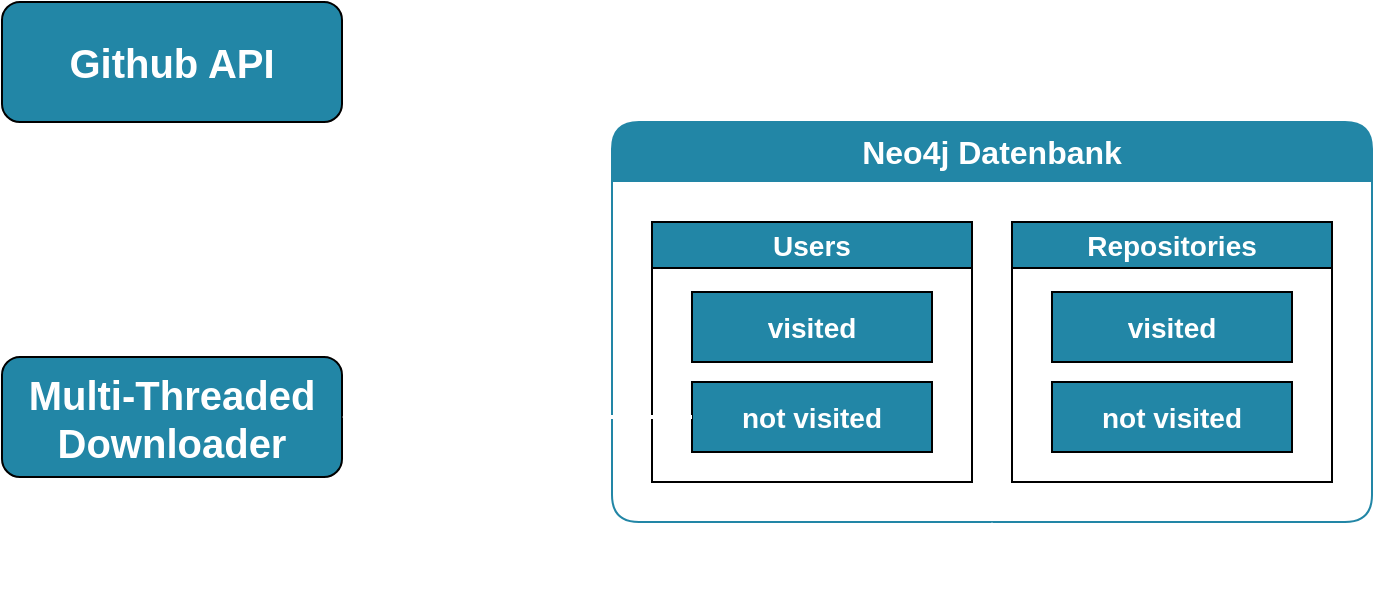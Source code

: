 <mxfile version="22.1.2" type="device">
  <diagram name="Page-1" id="qEXNH9ryPsoEt5tS8dVW">
    <mxGraphModel dx="1036" dy="614" grid="1" gridSize="10" guides="1" tooltips="1" connect="1" arrows="1" fold="1" page="1" pageScale="1" pageWidth="850" pageHeight="1100" math="0" shadow="0">
      <root>
        <mxCell id="0" />
        <mxCell id="1" parent="0" />
        <mxCell id="uggyb0Wz4WEiWCctIr5t-20" style="edgeStyle=orthogonalEdgeStyle;rounded=0;orthogonalLoop=1;jettySize=auto;html=1;entryX=0.5;entryY=0;entryDx=0;entryDy=0;strokeWidth=2;strokeColor=#FFFFFF;" parent="1" source="uggyb0Wz4WEiWCctIr5t-1" target="uggyb0Wz4WEiWCctIr5t-14" edge="1">
          <mxGeometry relative="1" as="geometry" />
        </mxCell>
        <mxCell id="uggyb0Wz4WEiWCctIr5t-1" value="&lt;b&gt;&lt;font style=&quot;font-size: 20px;&quot;&gt;Github API&lt;/font&gt;&lt;/b&gt;" style="rounded=1;whiteSpace=wrap;html=1;fillColor=#2286A6;fontColor=#FFFFFF;" parent="1" vertex="1">
          <mxGeometry x="120" y="10" width="170" height="60" as="geometry" />
        </mxCell>
        <mxCell id="uggyb0Wz4WEiWCctIr5t-3" value="&lt;font style=&quot;font-size: 16px;&quot;&gt;Neo4j Datenbank&lt;/font&gt;" style="swimlane;whiteSpace=wrap;html=1;startSize=30;fillColor=#2286A6;strokeColor=#2286A6;swimlaneFillColor=none;strokeWidth=1;swimlaneLine=0;rounded=1;fillStyle=auto;fontColor=#FFFFFF;" parent="1" vertex="1">
          <mxGeometry x="425" y="70" width="380" height="200" as="geometry" />
        </mxCell>
        <mxCell id="uggyb0Wz4WEiWCctIr5t-5" value="&lt;font style=&quot;font-size: 14px;&quot;&gt;Users&lt;/font&gt;" style="swimlane;whiteSpace=wrap;html=1;fillColor=#2286A6;fontColor=#FFFFFF;" parent="uggyb0Wz4WEiWCctIr5t-3" vertex="1">
          <mxGeometry x="20" y="50" width="160" height="130" as="geometry" />
        </mxCell>
        <mxCell id="uggyb0Wz4WEiWCctIr5t-8" value="&lt;font style=&quot;font-size: 14px;&quot;&gt;&lt;b&gt;visited&lt;/b&gt;&lt;/font&gt;" style="rounded=0;whiteSpace=wrap;html=1;fillColor=#2286A6;fontColor=#FFFFFF;" parent="uggyb0Wz4WEiWCctIr5t-5" vertex="1">
          <mxGeometry x="20" y="35" width="120" height="35" as="geometry" />
        </mxCell>
        <mxCell id="uggyb0Wz4WEiWCctIr5t-9" value="&lt;font style=&quot;font-size: 14px;&quot;&gt;&lt;b&gt;not visited&lt;/b&gt;&lt;/font&gt;" style="rounded=0;whiteSpace=wrap;html=1;fillColor=#2286A6;fontColor=#FFFFFF;" parent="uggyb0Wz4WEiWCctIr5t-5" vertex="1">
          <mxGeometry x="20" y="80" width="120" height="35" as="geometry" />
        </mxCell>
        <mxCell id="uggyb0Wz4WEiWCctIr5t-6" value="&lt;font style=&quot;font-size: 14px;&quot;&gt;Repositories&lt;/font&gt;" style="swimlane;whiteSpace=wrap;html=1;fillColor=#2286A6;fontColor=#FFFFFF;" parent="uggyb0Wz4WEiWCctIr5t-3" vertex="1">
          <mxGeometry x="200" y="50" width="160" height="130" as="geometry" />
        </mxCell>
        <mxCell id="uggyb0Wz4WEiWCctIr5t-10" value="&lt;font style=&quot;font-size: 14px;&quot;&gt;&lt;b&gt;visited&lt;/b&gt;&lt;/font&gt;" style="rounded=0;whiteSpace=wrap;html=1;fillColor=#2286A6;fontColor=#FFFFFF;" parent="uggyb0Wz4WEiWCctIr5t-6" vertex="1">
          <mxGeometry x="20" y="35" width="120" height="35" as="geometry" />
        </mxCell>
        <mxCell id="uggyb0Wz4WEiWCctIr5t-11" value="&lt;font style=&quot;font-size: 14px;&quot;&gt;&lt;b&gt;not visited&lt;/b&gt;&lt;/font&gt;" style="rounded=0;whiteSpace=wrap;html=1;fillColor=#2286A6;fontColor=#FFFFFF;" parent="uggyb0Wz4WEiWCctIr5t-6" vertex="1">
          <mxGeometry x="20" y="80" width="120" height="35" as="geometry" />
        </mxCell>
        <mxCell id="uggyb0Wz4WEiWCctIr5t-22" style="edgeStyle=orthogonalEdgeStyle;rounded=0;orthogonalLoop=1;jettySize=auto;html=1;entryX=0.5;entryY=1;entryDx=0;entryDy=0;strokeWidth=2;strokeColor=#FFFFFF;" parent="1" source="uggyb0Wz4WEiWCctIr5t-14" target="uggyb0Wz4WEiWCctIr5t-3" edge="1">
          <mxGeometry relative="1" as="geometry">
            <Array as="points">
              <mxPoint x="205" y="300" />
              <mxPoint x="615" y="300" />
            </Array>
          </mxGeometry>
        </mxCell>
        <mxCell id="uggyb0Wz4WEiWCctIr5t-14" value="&lt;b&gt;&lt;font style=&quot;font-size: 20px;&quot;&gt;Multi-Threaded Downloader&lt;/font&gt;&lt;/b&gt;" style="rounded=1;whiteSpace=wrap;html=1;gradientColor=none;fillColor=#2286A6;fontColor=#FFFFFF;" parent="1" vertex="1">
          <mxGeometry x="120" y="187.5" width="170" height="60" as="geometry" />
        </mxCell>
        <mxCell id="uggyb0Wz4WEiWCctIr5t-17" value="&lt;b&gt;&lt;font style=&quot;font-size: 14px;&quot;&gt;Users to search&lt;/font&gt;&lt;/b&gt;" style="text;html=1;strokeColor=none;fillColor=none;align=center;verticalAlign=middle;whiteSpace=wrap;rounded=0;strokeWidth=1;fontColor=#FFFFFF;" parent="1" vertex="1">
          <mxGeometry x="310" y="190" width="120" height="30" as="geometry" />
        </mxCell>
        <mxCell id="uggyb0Wz4WEiWCctIr5t-19" style="edgeStyle=orthogonalEdgeStyle;rounded=0;orthogonalLoop=1;jettySize=auto;html=1;entryX=1;entryY=0.5;entryDx=0;entryDy=0;strokeWidth=2;strokeColor=#FFFFFF;" parent="1" source="uggyb0Wz4WEiWCctIr5t-9" target="uggyb0Wz4WEiWCctIr5t-14" edge="1">
          <mxGeometry relative="1" as="geometry" />
        </mxCell>
        <mxCell id="uggyb0Wz4WEiWCctIr5t-21" value="&lt;b&gt;&lt;font style=&quot;font-size: 14px;&quot;&gt;User-/Repo-&lt;br&gt;Data&lt;/font&gt;&lt;/b&gt;" style="text;html=1;strokeColor=none;fillColor=none;align=center;verticalAlign=middle;whiteSpace=wrap;rounded=0;rotation=90;fontColor=#FFFFFF;" parent="1" vertex="1">
          <mxGeometry x="165" y="110" width="120" height="40" as="geometry" />
        </mxCell>
        <mxCell id="uggyb0Wz4WEiWCctIr5t-23" value="&lt;b&gt;&lt;font style=&quot;font-size: 14px;&quot;&gt;User-/Repo-Data&lt;/font&gt;&lt;/b&gt;" style="text;html=1;strokeColor=none;fillColor=none;align=center;verticalAlign=middle;whiteSpace=wrap;rounded=0;rotation=0;fontColor=#FFFFFF;" parent="1" vertex="1">
          <mxGeometry x="285" y="270" width="140" height="40" as="geometry" />
        </mxCell>
      </root>
    </mxGraphModel>
  </diagram>
</mxfile>
